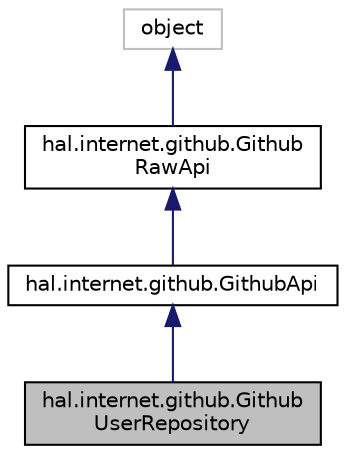 digraph "hal.internet.github.GithubUserRepository"
{
  edge [fontname="Helvetica",fontsize="10",labelfontname="Helvetica",labelfontsize="10"];
  node [fontname="Helvetica",fontsize="10",shape=record];
  Node1 [label="hal.internet.github.Github\lUserRepository",height=0.2,width=0.4,color="black", fillcolor="grey75", style="filled", fontcolor="black"];
  Node2 -> Node1 [dir="back",color="midnightblue",fontsize="10",style="solid"];
  Node2 [label="hal.internet.github.GithubApi",height=0.2,width=0.4,color="black", fillcolor="white", style="filled",URL="$classhal_1_1internet_1_1github_1_1_github_api.html"];
  Node3 -> Node2 [dir="back",color="midnightblue",fontsize="10",style="solid"];
  Node3 [label="hal.internet.github.Github\lRawApi",height=0.2,width=0.4,color="black", fillcolor="white", style="filled",URL="$classhal_1_1internet_1_1github_1_1_github_raw_api.html"];
  Node4 -> Node3 [dir="back",color="midnightblue",fontsize="10",style="solid"];
  Node4 [label="object",height=0.2,width=0.4,color="grey75", fillcolor="white", style="filled"];
}
